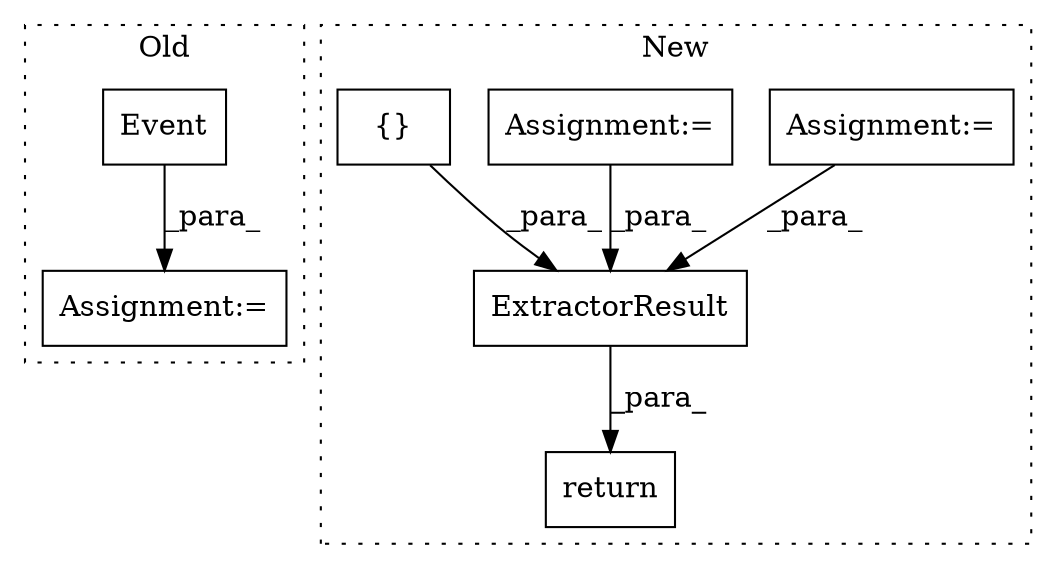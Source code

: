 digraph G {
subgraph cluster0 {
1 [label="Event" a="32" s="1153,1188" l="6,1" shape="box"];
3 [label="Assignment:=" a="7" s="1152" l="1" shape="box"];
label = "Old";
style="dotted";
}
subgraph cluster1 {
2 [label="ExtractorResult" a="32" s="1508,1564" l="16,1" shape="box"];
4 [label="Assignment:=" a="7" s="1370" l="12" shape="box"];
5 [label="Assignment:=" a="7" s="1118" l="2" shape="box"];
6 [label="return" a="41" s="1501" l="7" shape="box"];
7 [label="{}" a="4" s="1182,1187" l="1,1" shape="box"];
label = "New";
style="dotted";
}
1 -> 3 [label="_para_"];
2 -> 6 [label="_para_"];
4 -> 2 [label="_para_"];
5 -> 2 [label="_para_"];
7 -> 2 [label="_para_"];
}